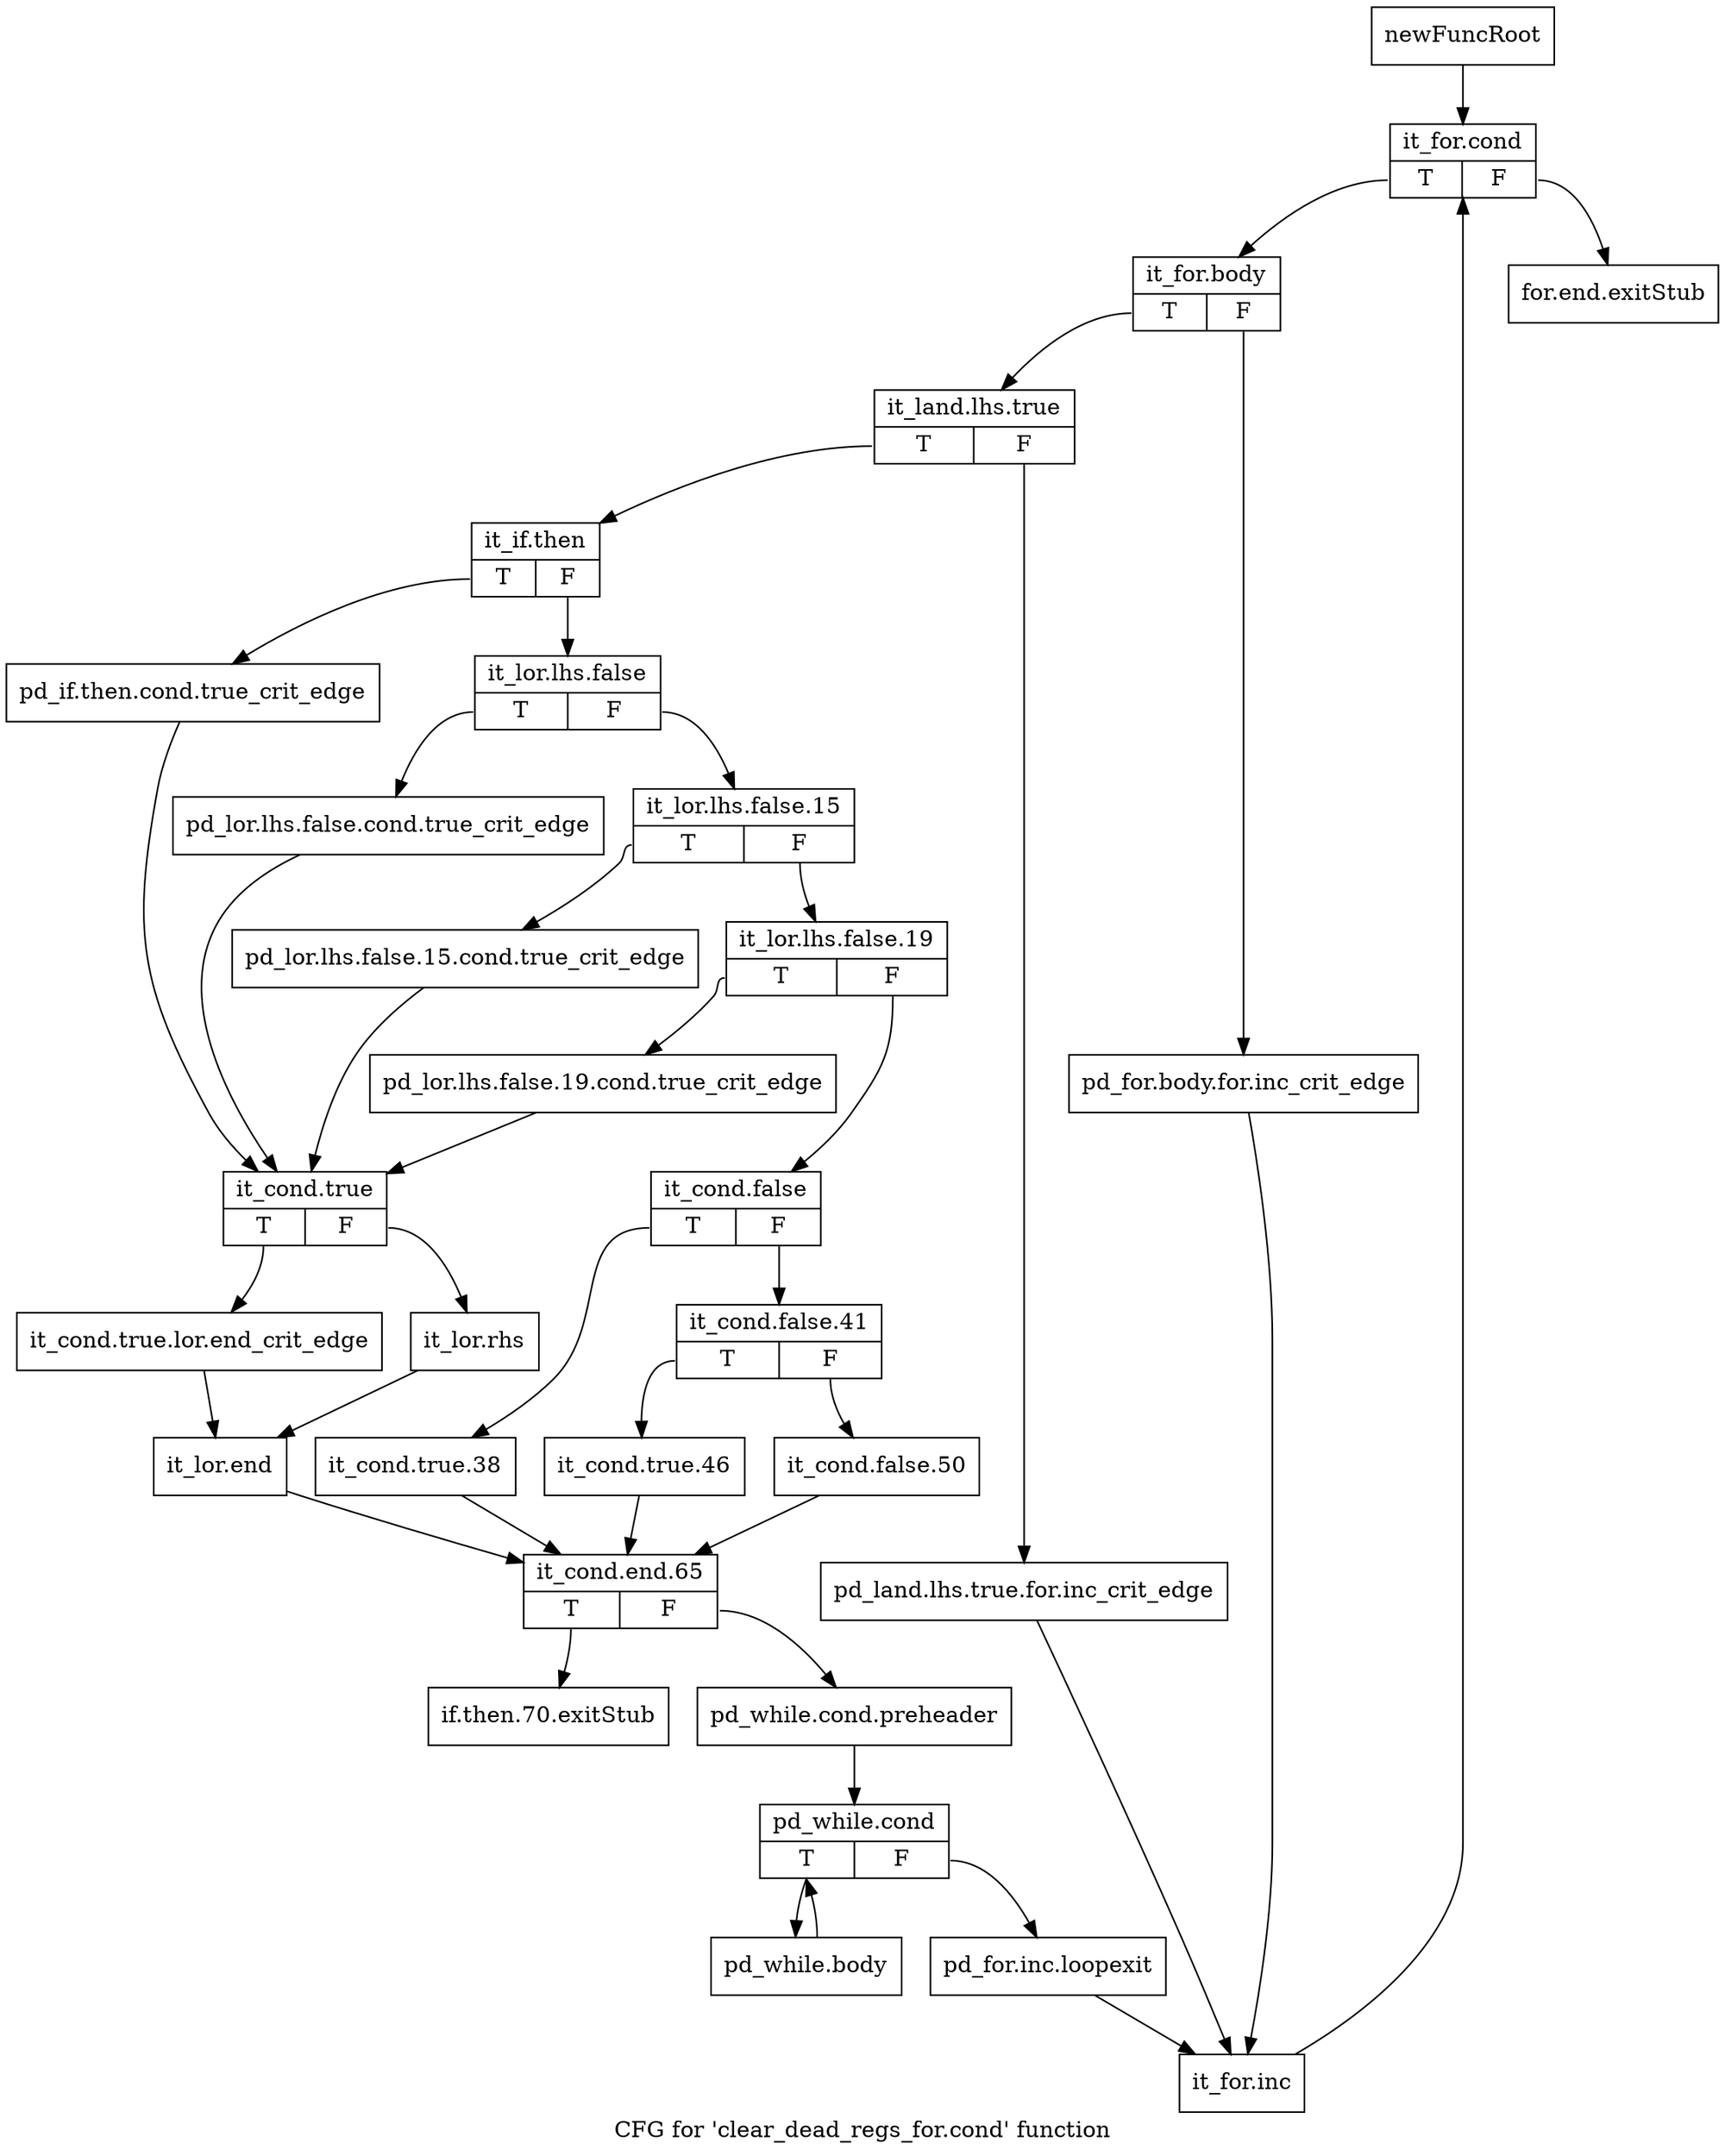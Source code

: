 digraph "CFG for 'clear_dead_regs_for.cond' function" {
	label="CFG for 'clear_dead_regs_for.cond' function";

	Node0xbb390b0 [shape=record,label="{newFuncRoot}"];
	Node0xbb390b0 -> Node0xbb391a0;
	Node0xbb39100 [shape=record,label="{for.end.exitStub}"];
	Node0xbb39150 [shape=record,label="{if.then.70.exitStub}"];
	Node0xbb391a0 [shape=record,label="{it_for.cond|{<s0>T|<s1>F}}"];
	Node0xbb391a0:s0 -> Node0xbb391f0;
	Node0xbb391a0:s1 -> Node0xbb39100;
	Node0xbb391f0 [shape=record,label="{it_for.body|{<s0>T|<s1>F}}"];
	Node0xbb391f0:s0 -> Node0xbb39290;
	Node0xbb391f0:s1 -> Node0xbb39240;
	Node0xbb39240 [shape=record,label="{pd_for.body.for.inc_crit_edge}"];
	Node0xbb39240 -> Node0xbb399c0;
	Node0xbb39290 [shape=record,label="{it_land.lhs.true|{<s0>T|<s1>F}}"];
	Node0xbb39290:s0 -> Node0xbb39330;
	Node0xbb39290:s1 -> Node0xbb392e0;
	Node0xbb392e0 [shape=record,label="{pd_land.lhs.true.for.inc_crit_edge}"];
	Node0xbb392e0 -> Node0xbb399c0;
	Node0xbb39330 [shape=record,label="{it_if.then|{<s0>T|<s1>F}}"];
	Node0xbb39330:s0 -> Node0xbb396f0;
	Node0xbb39330:s1 -> Node0xbb39380;
	Node0xbb39380 [shape=record,label="{it_lor.lhs.false|{<s0>T|<s1>F}}"];
	Node0xbb39380:s0 -> Node0xbb396a0;
	Node0xbb39380:s1 -> Node0xbb393d0;
	Node0xbb393d0 [shape=record,label="{it_lor.lhs.false.15|{<s0>T|<s1>F}}"];
	Node0xbb393d0:s0 -> Node0xbb39650;
	Node0xbb393d0:s1 -> Node0xbb39420;
	Node0xbb39420 [shape=record,label="{it_lor.lhs.false.19|{<s0>T|<s1>F}}"];
	Node0xbb39420:s0 -> Node0xbb39600;
	Node0xbb39420:s1 -> Node0xbb39470;
	Node0xbb39470 [shape=record,label="{it_cond.false|{<s0>T|<s1>F}}"];
	Node0xbb39470:s0 -> Node0xbb395b0;
	Node0xbb39470:s1 -> Node0xbb394c0;
	Node0xbb394c0 [shape=record,label="{it_cond.false.41|{<s0>T|<s1>F}}"];
	Node0xbb394c0:s0 -> Node0xbb39560;
	Node0xbb394c0:s1 -> Node0xbb39510;
	Node0xbb39510 [shape=record,label="{it_cond.false.50}"];
	Node0xbb39510 -> Node0xbb39880;
	Node0xbb39560 [shape=record,label="{it_cond.true.46}"];
	Node0xbb39560 -> Node0xbb39880;
	Node0xbb395b0 [shape=record,label="{it_cond.true.38}"];
	Node0xbb395b0 -> Node0xbb39880;
	Node0xbb39600 [shape=record,label="{pd_lor.lhs.false.19.cond.true_crit_edge}"];
	Node0xbb39600 -> Node0xbb39740;
	Node0xbb39650 [shape=record,label="{pd_lor.lhs.false.15.cond.true_crit_edge}"];
	Node0xbb39650 -> Node0xbb39740;
	Node0xbb396a0 [shape=record,label="{pd_lor.lhs.false.cond.true_crit_edge}"];
	Node0xbb396a0 -> Node0xbb39740;
	Node0xbb396f0 [shape=record,label="{pd_if.then.cond.true_crit_edge}"];
	Node0xbb396f0 -> Node0xbb39740;
	Node0xbb39740 [shape=record,label="{it_cond.true|{<s0>T|<s1>F}}"];
	Node0xbb39740:s0 -> Node0xbb397e0;
	Node0xbb39740:s1 -> Node0xbb39790;
	Node0xbb39790 [shape=record,label="{it_lor.rhs}"];
	Node0xbb39790 -> Node0xbb39830;
	Node0xbb397e0 [shape=record,label="{it_cond.true.lor.end_crit_edge}"];
	Node0xbb397e0 -> Node0xbb39830;
	Node0xbb39830 [shape=record,label="{it_lor.end}"];
	Node0xbb39830 -> Node0xbb39880;
	Node0xbb39880 [shape=record,label="{it_cond.end.65|{<s0>T|<s1>F}}"];
	Node0xbb39880:s0 -> Node0xbb39150;
	Node0xbb39880:s1 -> Node0xbb398d0;
	Node0xbb398d0 [shape=record,label="{pd_while.cond.preheader}"];
	Node0xbb398d0 -> Node0xbb39920;
	Node0xbb39920 [shape=record,label="{pd_while.cond|{<s0>T|<s1>F}}"];
	Node0xbb39920:s0 -> Node0xbb39a10;
	Node0xbb39920:s1 -> Node0xbb39970;
	Node0xbb39970 [shape=record,label="{pd_for.inc.loopexit}"];
	Node0xbb39970 -> Node0xbb399c0;
	Node0xbb399c0 [shape=record,label="{it_for.inc}"];
	Node0xbb399c0 -> Node0xbb391a0;
	Node0xbb39a10 [shape=record,label="{pd_while.body}"];
	Node0xbb39a10 -> Node0xbb39920;
}
